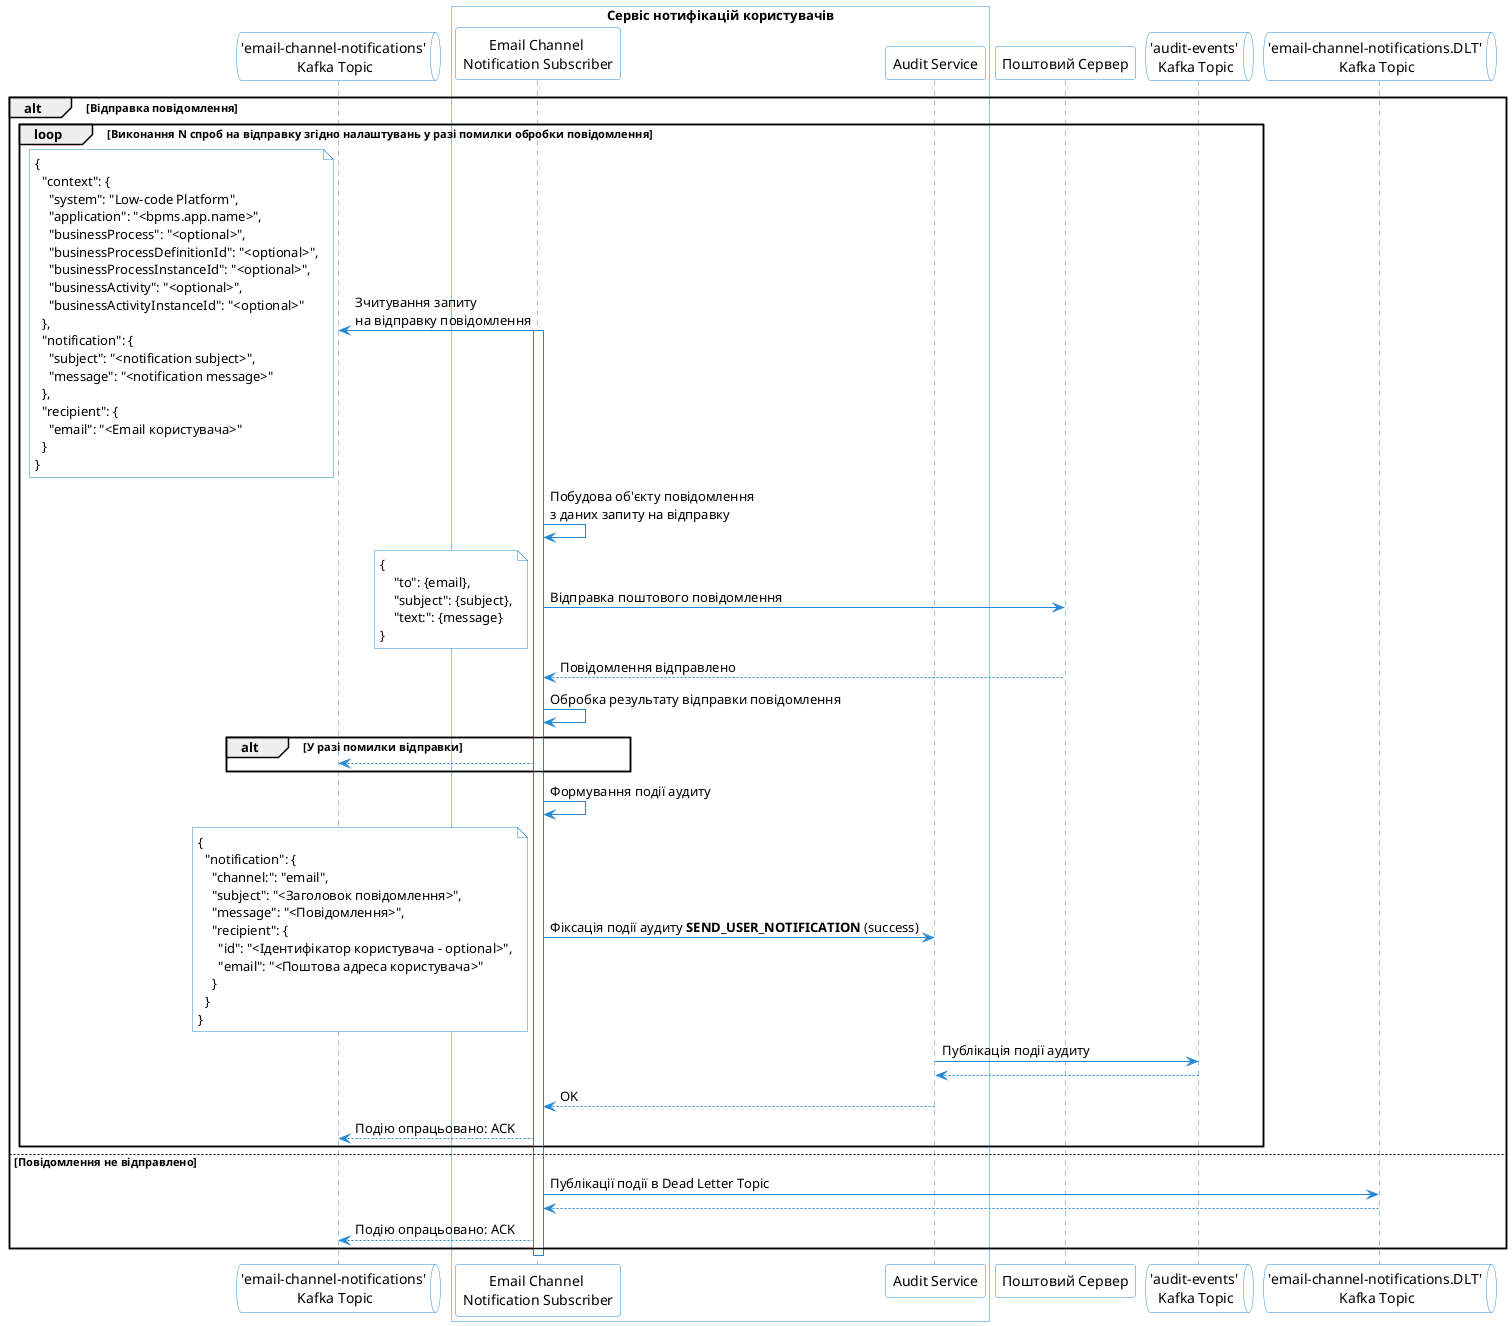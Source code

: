 @startuml
skinparam shadowing false
skinparam DatabaseBackgroundColor white
skinparam DatabaseBorderColor #2688d4
skinparam QueueBackgroundColor white
skinparam QueueBorderColor #2688d4
skinparam NoteBackgroundColor white
skinparam NoteBorderColor #2688d4
skinparam sequence {
    ArrowColor #2688d4
    ActorBorderColor #2688d4
    LifeLineBorderColor #2688d4
    ParticipantBorderColor #2688d4
    ParticipantBackgroundColor white
    BoxBorderColor #2688d4
    BoxBackgroundColor white
}

queue "'email-channel-notifications'\n Kafka Topic" as email_notifications_kafka_topic
box "Сервіс нотифікацій користувачів"
  participant "Email Channel \nNotification Subscriber" as email_channel_notification_subscriber
  participant "Audit Service" as audit_service
end box
participant "Поштовий Сервер" as mail_server
queue "'audit-events'\n Kafka Topic" as audit_events_kafka_topic
queue "'email-channel-notifications.DLT'\n Kafka Topic" as email_notifications_dlt_kafka_topic

alt Відправка повідомлення
  loop Виконання N спроб на відправку згідно налаштувань у разі помилки обробки повідомлення
  email_channel_notification_subscriber -> email_notifications_kafka_topic: Зчитування запиту \nна відправку повідомлення
  note left
  {
    "context": {
      "system": "Low-code Platform",
      "application": "<bpms.app.name>",
      "businessProcess": "<optional>",
      "businessProcessDefinitionId": "<optional>",
      "businessProcessInstanceId": "<optional>",
      "businessActivity": "<optional>",
      "businessActivityInstanceId": "<optional>"
    },
    "notification": {
      "subject": "<notification subject>",
      "message": "<notification message>"
    },
    "recipient": {
      "email": "<Email користувача>"
    }
  }
  end note

  activate email_channel_notification_subscriber
    email_channel_notification_subscriber -> email_channel_notification_subscriber: Побудова об'єкту повідомлення \nз даних запиту на відправку
    email_channel_notification_subscriber -> mail_server: Відправка поштового повідомлення
      note left
        {
            "to": {email},
            "subject": {subject},
            "text:": {message}
        }
      end note
      mail_server --> email_channel_notification_subscriber: Повідомлення відправлено
      email_channel_notification_subscriber -> email_channel_notification_subscriber: Обробка результату відправки повідомлення
      alt У разі помилки відправки
        email_channel_notification_subscriber --> email_notifications_kafka_topic
      end

      email_channel_notification_subscriber -> email_channel_notification_subscriber: Формування події аудиту
      email_channel_notification_subscriber -> audit_service: Фіксація події аудиту **SEND_USER_NOTIFICATION** (success)
      note left
      {
        "notification": {
          "channel:": "email",
          "subject": "<Заголовок повідомлення>",
          "message": "<Повідомлення>",
          "recipient": {
            "id": "<Ідентифікатор користувача - optional>",
            "email": "<Поштова адреса користувача>"
          }
        }
      }
      end note
      audit_service -> audit_events_kafka_topic: Публікація події аудиту
      audit_events_kafka_topic --> audit_service
      audit_service --> email_channel_notification_subscriber: OK
      email_channel_notification_subscriber --> email_notifications_kafka_topic: Подію опрацьовано: ACK
  end
else Повідомлення не відправлено
    email_channel_notification_subscriber -> email_notifications_dlt_kafka_topic: Публікації події в Dead Letter Topic
    email_notifications_dlt_kafka_topic --> email_channel_notification_subscriber
    email_channel_notification_subscriber --> email_notifications_kafka_topic: Подію опрацьовано: ACK
end
deactivate email_channel_notification_subscriber
@enduml